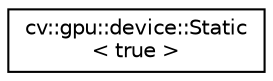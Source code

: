 digraph "Graphical Class Hierarchy"
{
 // LATEX_PDF_SIZE
  edge [fontname="Helvetica",fontsize="10",labelfontname="Helvetica",labelfontsize="10"];
  node [fontname="Helvetica",fontsize="10",shape=record];
  rankdir="LR";
  Node0 [label="cv::gpu::device::Static\l\< true \>",height=0.2,width=0.4,color="black", fillcolor="white", style="filled",URL="$structcv_1_1gpu_1_1device_1_1_static_3_01true_01_4.html",tooltip=" "];
}
